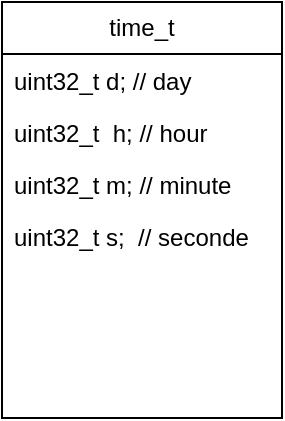 <mxfile version="26.1.2">
  <diagram name="Page-1" id="c4acf3e9-155e-7222-9cf6-157b1a14988f">
    <mxGraphModel dx="570" dy="302" grid="1" gridSize="10" guides="1" tooltips="1" connect="1" arrows="1" fold="1" page="1" pageScale="1" pageWidth="850" pageHeight="1100" background="none" math="0" shadow="0">
      <root>
        <mxCell id="0" />
        <mxCell id="1" parent="0" />
        <mxCell id="2uk-00aKP6IhBT-SbAge-1" value="time_t" style="swimlane;fontStyle=0;childLayout=stackLayout;horizontal=1;startSize=26;fillColor=none;horizontalStack=0;resizeParent=1;resizeParentMax=0;resizeLast=0;collapsible=1;marginBottom=0;whiteSpace=wrap;html=1;" vertex="1" parent="1">
          <mxGeometry x="110" y="300" width="140" height="208" as="geometry" />
        </mxCell>
        <mxCell id="2uk-00aKP6IhBT-SbAge-2" value="uint32_t d; // day" style="text;strokeColor=none;fillColor=none;align=left;verticalAlign=top;spacingLeft=4;spacingRight=4;overflow=hidden;rotatable=0;points=[[0,0.5],[1,0.5]];portConstraint=eastwest;whiteSpace=wrap;html=1;" vertex="1" parent="2uk-00aKP6IhBT-SbAge-1">
          <mxGeometry y="26" width="140" height="26" as="geometry" />
        </mxCell>
        <mxCell id="2uk-00aKP6IhBT-SbAge-3" value="uint32_t&amp;nbsp; h; // hour" style="text;strokeColor=none;fillColor=none;align=left;verticalAlign=top;spacingLeft=4;spacingRight=4;overflow=hidden;rotatable=0;points=[[0,0.5],[1,0.5]];portConstraint=eastwest;whiteSpace=wrap;html=1;" vertex="1" parent="2uk-00aKP6IhBT-SbAge-1">
          <mxGeometry y="52" width="140" height="26" as="geometry" />
        </mxCell>
        <mxCell id="2uk-00aKP6IhBT-SbAge-4" value="uint32_t m; // minute" style="text;strokeColor=none;fillColor=none;align=left;verticalAlign=top;spacingLeft=4;spacingRight=4;overflow=hidden;rotatable=0;points=[[0,0.5],[1,0.5]];portConstraint=eastwest;whiteSpace=wrap;html=1;" vertex="1" parent="2uk-00aKP6IhBT-SbAge-1">
          <mxGeometry y="78" width="140" height="26" as="geometry" />
        </mxCell>
        <mxCell id="2uk-00aKP6IhBT-SbAge-8" value="uint32_t s;&amp;nbsp; // seconde" style="text;strokeColor=none;fillColor=none;align=left;verticalAlign=top;spacingLeft=4;spacingRight=4;overflow=hidden;rotatable=0;points=[[0,0.5],[1,0.5]];portConstraint=eastwest;whiteSpace=wrap;html=1;" vertex="1" parent="2uk-00aKP6IhBT-SbAge-1">
          <mxGeometry y="104" width="140" height="26" as="geometry" />
        </mxCell>
        <mxCell id="2uk-00aKP6IhBT-SbAge-7" style="text;strokeColor=none;fillColor=none;align=left;verticalAlign=top;spacingLeft=4;spacingRight=4;overflow=hidden;rotatable=0;points=[[0,0.5],[1,0.5]];portConstraint=eastwest;whiteSpace=wrap;html=1;" vertex="1" parent="2uk-00aKP6IhBT-SbAge-1">
          <mxGeometry y="130" width="140" height="26" as="geometry" />
        </mxCell>
        <mxCell id="2uk-00aKP6IhBT-SbAge-6" style="text;strokeColor=none;fillColor=none;align=left;verticalAlign=top;spacingLeft=4;spacingRight=4;overflow=hidden;rotatable=0;points=[[0,0.5],[1,0.5]];portConstraint=eastwest;whiteSpace=wrap;html=1;" vertex="1" parent="2uk-00aKP6IhBT-SbAge-1">
          <mxGeometry y="156" width="140" height="26" as="geometry" />
        </mxCell>
        <mxCell id="2uk-00aKP6IhBT-SbAge-5" style="text;strokeColor=none;fillColor=none;align=left;verticalAlign=top;spacingLeft=4;spacingRight=4;overflow=hidden;rotatable=0;points=[[0,0.5],[1,0.5]];portConstraint=eastwest;whiteSpace=wrap;html=1;" vertex="1" parent="2uk-00aKP6IhBT-SbAge-1">
          <mxGeometry y="182" width="140" height="26" as="geometry" />
        </mxCell>
      </root>
    </mxGraphModel>
  </diagram>
</mxfile>
